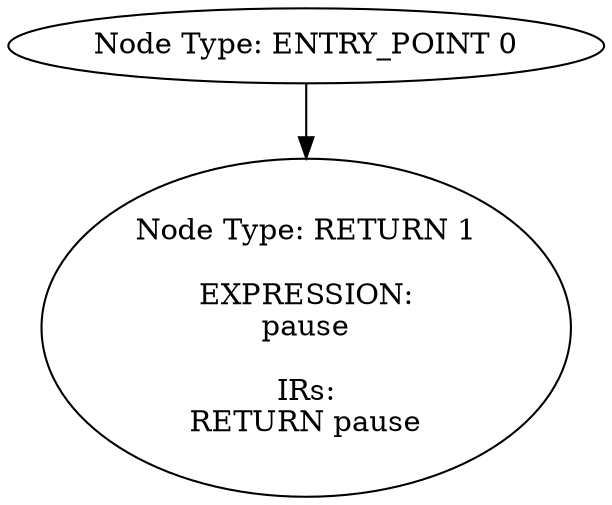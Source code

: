 digraph{
0[label="Node Type: ENTRY_POINT 0
"];
0->1;
1[label="Node Type: RETURN 1

EXPRESSION:
pause

IRs:
RETURN pause"];
}
